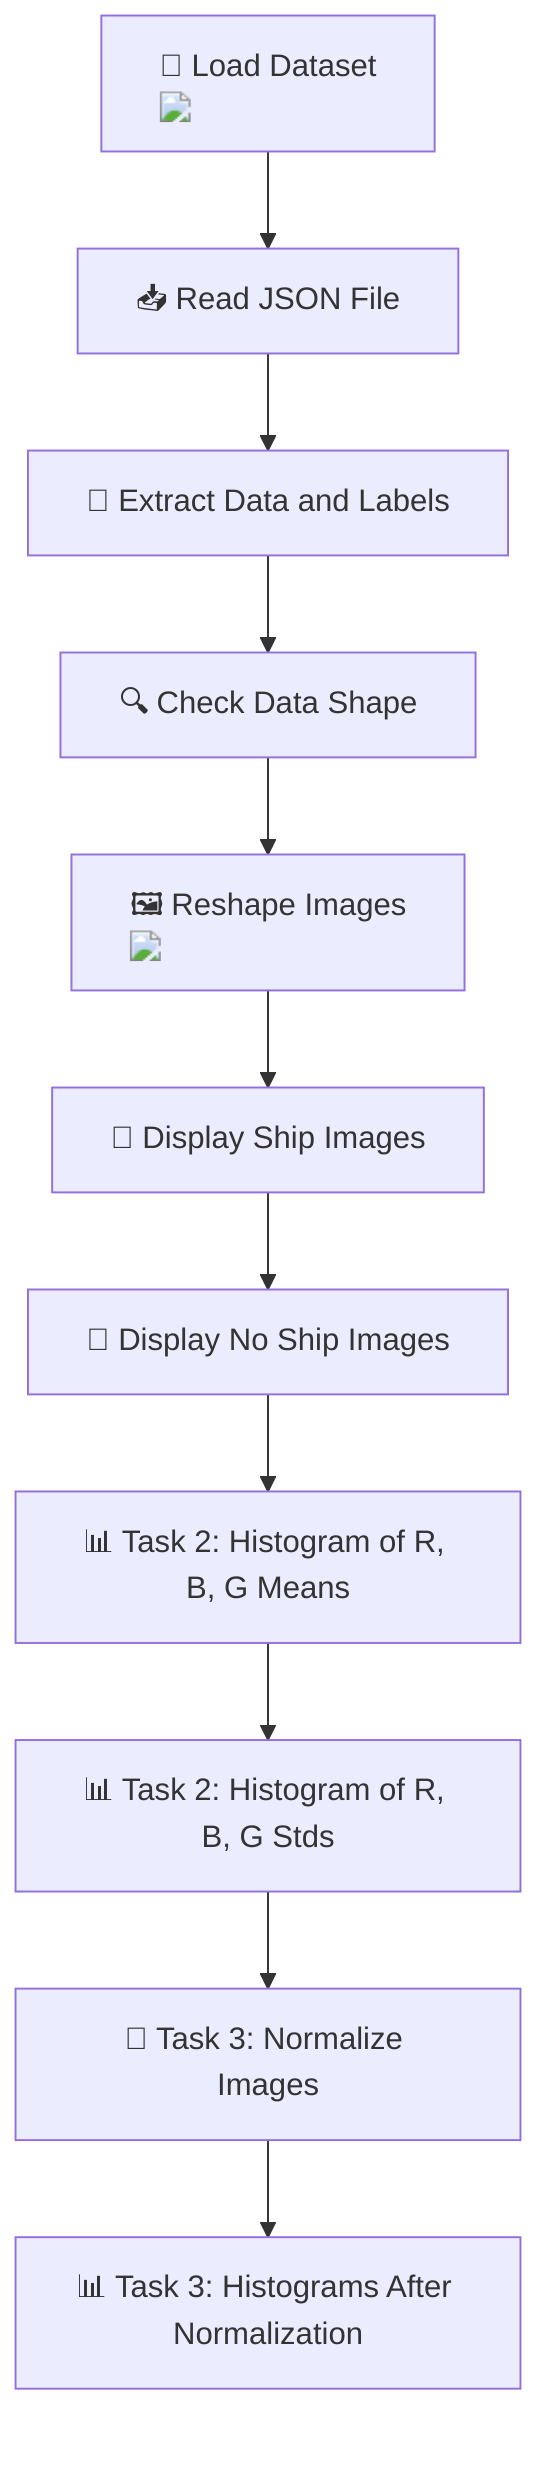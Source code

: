 flowchart TD
    A["📁 Load Dataset <img src='icons/file.svg' />"] --> B["📥 Read JSON File"]
    B --> C["💾 Extract Data and Labels"]
    C --> D["🔍 Check Data Shape"]
    D --> E["🖼️ Reshape Images <img src='icons/image.svg' />"]
    E --> F["📸 Display Ship Images"]
    F --> G["🚫 Display No Ship Images"]
    G --> H["📊 Task 2: Histogram of R, B, G Means"]
    H --> I["📊 Task 2: Histogram of R, B, G Stds"]
    I --> J["🔧 Task 3: Normalize Images"]
    J --> K["📊 Task 3: Histograms After Normalization"]
